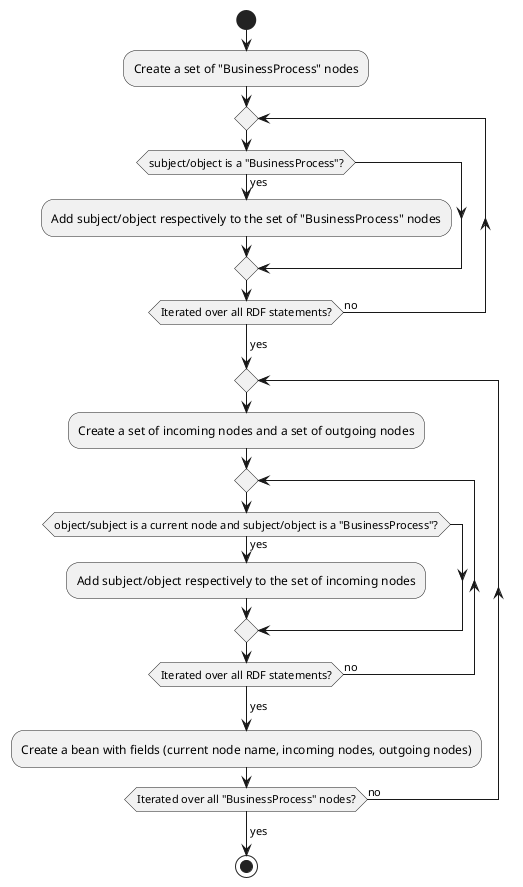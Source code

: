 @startuml

start

:Create a set of "BusinessProcess" nodes;

repeat
    if (subject/object is a "BusinessProcess"?) then (yes)
        :Add subject/object respectively to the set of "BusinessProcess" nodes;
    endif
repeat while (Iterated over all RDF statements?) is (no)
-> yes;

repeat
    :Create a set of incoming nodes and a set of outgoing nodes;

    repeat 
        if (object/subject is a current node and subject/object is a "BusinessProcess"?) then (yes)
            :Add subject/object respectively to the set of incoming nodes;
        endif
    repeat while (Iterated over all RDF statements?) is (no)
    -> yes;

    :Create a bean with fields (current node name, incoming nodes, outgoing nodes);
repeat while (Iterated over all "BusinessProcess" nodes?) is (no)
-> yes;

stop

@enduml
